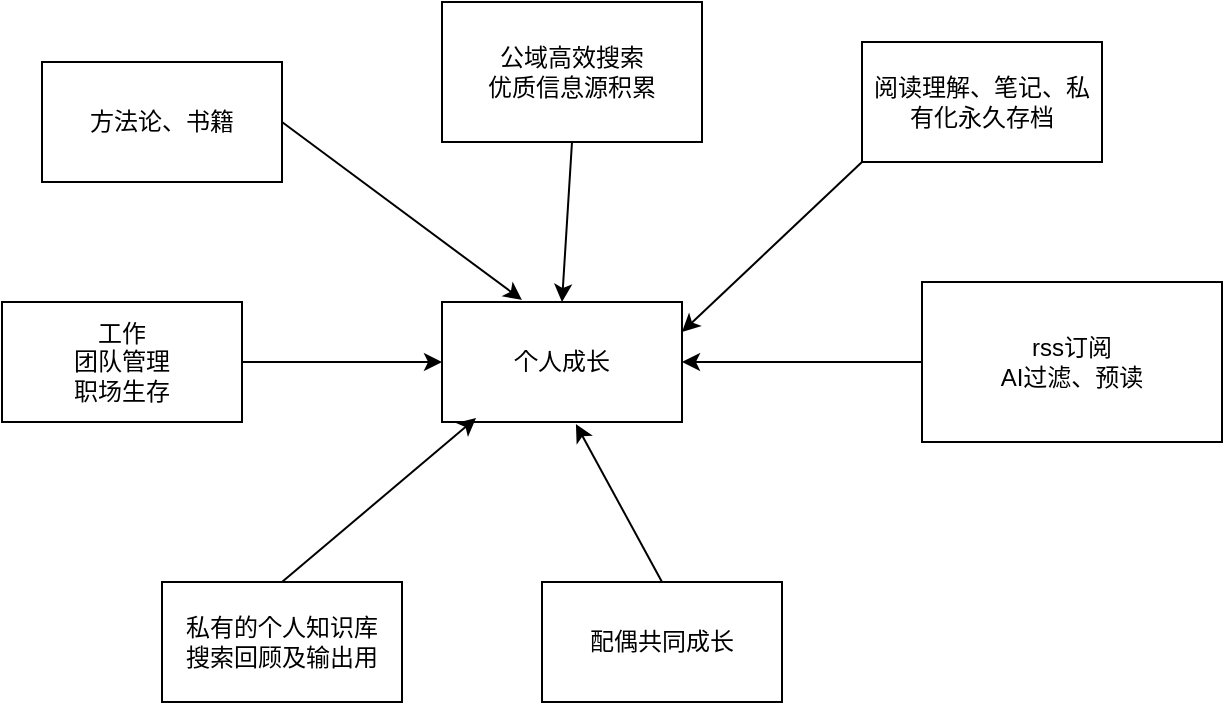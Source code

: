 <mxfile version="22.1.18" type="github">
  <diagram name="第 1 页" id="0SoZTpLjDrWjceOngaXI">
    <mxGraphModel dx="1026" dy="595" grid="1" gridSize="10" guides="1" tooltips="1" connect="1" arrows="1" fold="1" page="1" pageScale="1" pageWidth="827" pageHeight="1169" math="0" shadow="0">
      <root>
        <mxCell id="0" />
        <mxCell id="1" parent="0" />
        <mxCell id="num4LDJ91VJtmUs3DkA8-1" value="个人成长" style="rounded=0;whiteSpace=wrap;html=1;" vertex="1" parent="1">
          <mxGeometry x="320" y="220" width="120" height="60" as="geometry" />
        </mxCell>
        <mxCell id="num4LDJ91VJtmUs3DkA8-2" value="方法论、书籍" style="rounded=0;whiteSpace=wrap;html=1;" vertex="1" parent="1">
          <mxGeometry x="120" y="100" width="120" height="60" as="geometry" />
        </mxCell>
        <mxCell id="num4LDJ91VJtmUs3DkA8-14" style="edgeStyle=none;rounded=0;orthogonalLoop=1;jettySize=auto;html=1;exitX=0.5;exitY=1;exitDx=0;exitDy=0;entryX=0.5;entryY=0;entryDx=0;entryDy=0;" edge="1" parent="1" source="num4LDJ91VJtmUs3DkA8-3" target="num4LDJ91VJtmUs3DkA8-1">
          <mxGeometry relative="1" as="geometry" />
        </mxCell>
        <mxCell id="num4LDJ91VJtmUs3DkA8-3" value="公域高效搜索&lt;br&gt;优质信息源积累" style="rounded=0;whiteSpace=wrap;html=1;" vertex="1" parent="1">
          <mxGeometry x="320" y="70" width="130" height="70" as="geometry" />
        </mxCell>
        <mxCell id="num4LDJ91VJtmUs3DkA8-4" value="私有的个人知识库&lt;br&gt;搜索回顾及输出用" style="rounded=0;whiteSpace=wrap;html=1;" vertex="1" parent="1">
          <mxGeometry x="180" y="360" width="120" height="60" as="geometry" />
        </mxCell>
        <mxCell id="num4LDJ91VJtmUs3DkA8-16" style="edgeStyle=none;rounded=0;orthogonalLoop=1;jettySize=auto;html=1;exitX=1;exitY=0.5;exitDx=0;exitDy=0;" edge="1" parent="1" source="num4LDJ91VJtmUs3DkA8-5" target="num4LDJ91VJtmUs3DkA8-1">
          <mxGeometry relative="1" as="geometry" />
        </mxCell>
        <mxCell id="num4LDJ91VJtmUs3DkA8-5" value="工作&lt;br&gt;团队管理&lt;br&gt;职场生存" style="rounded=0;whiteSpace=wrap;html=1;" vertex="1" parent="1">
          <mxGeometry x="100" y="220" width="120" height="60" as="geometry" />
        </mxCell>
        <mxCell id="num4LDJ91VJtmUs3DkA8-11" style="rounded=0;orthogonalLoop=1;jettySize=auto;html=1;exitX=0;exitY=0.5;exitDx=0;exitDy=0;entryX=1;entryY=0.5;entryDx=0;entryDy=0;" edge="1" parent="1" source="num4LDJ91VJtmUs3DkA8-8" target="num4LDJ91VJtmUs3DkA8-1">
          <mxGeometry relative="1" as="geometry" />
        </mxCell>
        <mxCell id="num4LDJ91VJtmUs3DkA8-8" value="rss订阅&lt;br&gt;AI过滤、预读" style="rounded=0;whiteSpace=wrap;html=1;" vertex="1" parent="1">
          <mxGeometry x="560" y="210" width="150" height="80" as="geometry" />
        </mxCell>
        <mxCell id="num4LDJ91VJtmUs3DkA8-13" style="rounded=0;orthogonalLoop=1;jettySize=auto;html=1;exitX=0;exitY=1;exitDx=0;exitDy=0;entryX=1;entryY=0.25;entryDx=0;entryDy=0;" edge="1" parent="1" source="num4LDJ91VJtmUs3DkA8-9" target="num4LDJ91VJtmUs3DkA8-1">
          <mxGeometry relative="1" as="geometry" />
        </mxCell>
        <mxCell id="num4LDJ91VJtmUs3DkA8-9" value="阅读理解、笔记、私有化永久存档" style="rounded=0;whiteSpace=wrap;html=1;" vertex="1" parent="1">
          <mxGeometry x="530" y="90" width="120" height="60" as="geometry" />
        </mxCell>
        <mxCell id="num4LDJ91VJtmUs3DkA8-15" style="edgeStyle=none;rounded=0;orthogonalLoop=1;jettySize=auto;html=1;exitX=1;exitY=0.5;exitDx=0;exitDy=0;entryX=0.333;entryY=-0.017;entryDx=0;entryDy=0;entryPerimeter=0;" edge="1" parent="1" source="num4LDJ91VJtmUs3DkA8-2" target="num4LDJ91VJtmUs3DkA8-1">
          <mxGeometry relative="1" as="geometry" />
        </mxCell>
        <mxCell id="num4LDJ91VJtmUs3DkA8-17" style="edgeStyle=none;rounded=0;orthogonalLoop=1;jettySize=auto;html=1;exitX=0.5;exitY=0;exitDx=0;exitDy=0;entryX=0.142;entryY=0.967;entryDx=0;entryDy=0;entryPerimeter=0;" edge="1" parent="1" source="num4LDJ91VJtmUs3DkA8-4" target="num4LDJ91VJtmUs3DkA8-1">
          <mxGeometry relative="1" as="geometry" />
        </mxCell>
        <mxCell id="num4LDJ91VJtmUs3DkA8-18" value="配偶共同成长" style="rounded=0;whiteSpace=wrap;html=1;" vertex="1" parent="1">
          <mxGeometry x="370" y="360" width="120" height="60" as="geometry" />
        </mxCell>
        <mxCell id="num4LDJ91VJtmUs3DkA8-19" style="edgeStyle=none;rounded=0;orthogonalLoop=1;jettySize=auto;html=1;exitX=0.5;exitY=0;exitDx=0;exitDy=0;entryX=0.558;entryY=1.017;entryDx=0;entryDy=0;entryPerimeter=0;" edge="1" parent="1" source="num4LDJ91VJtmUs3DkA8-18" target="num4LDJ91VJtmUs3DkA8-1">
          <mxGeometry relative="1" as="geometry" />
        </mxCell>
      </root>
    </mxGraphModel>
  </diagram>
</mxfile>
